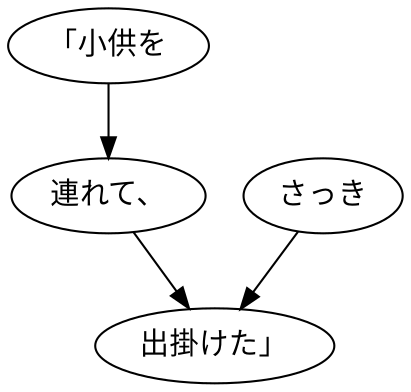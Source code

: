 digraph graph7857 {
	node0 [label="「小供を"];
	node1 [label="連れて、"];
	node2 [label="さっき"];
	node3 [label="出掛けた」"];
	node0 -> node1;
	node1 -> node3;
	node2 -> node3;
}
